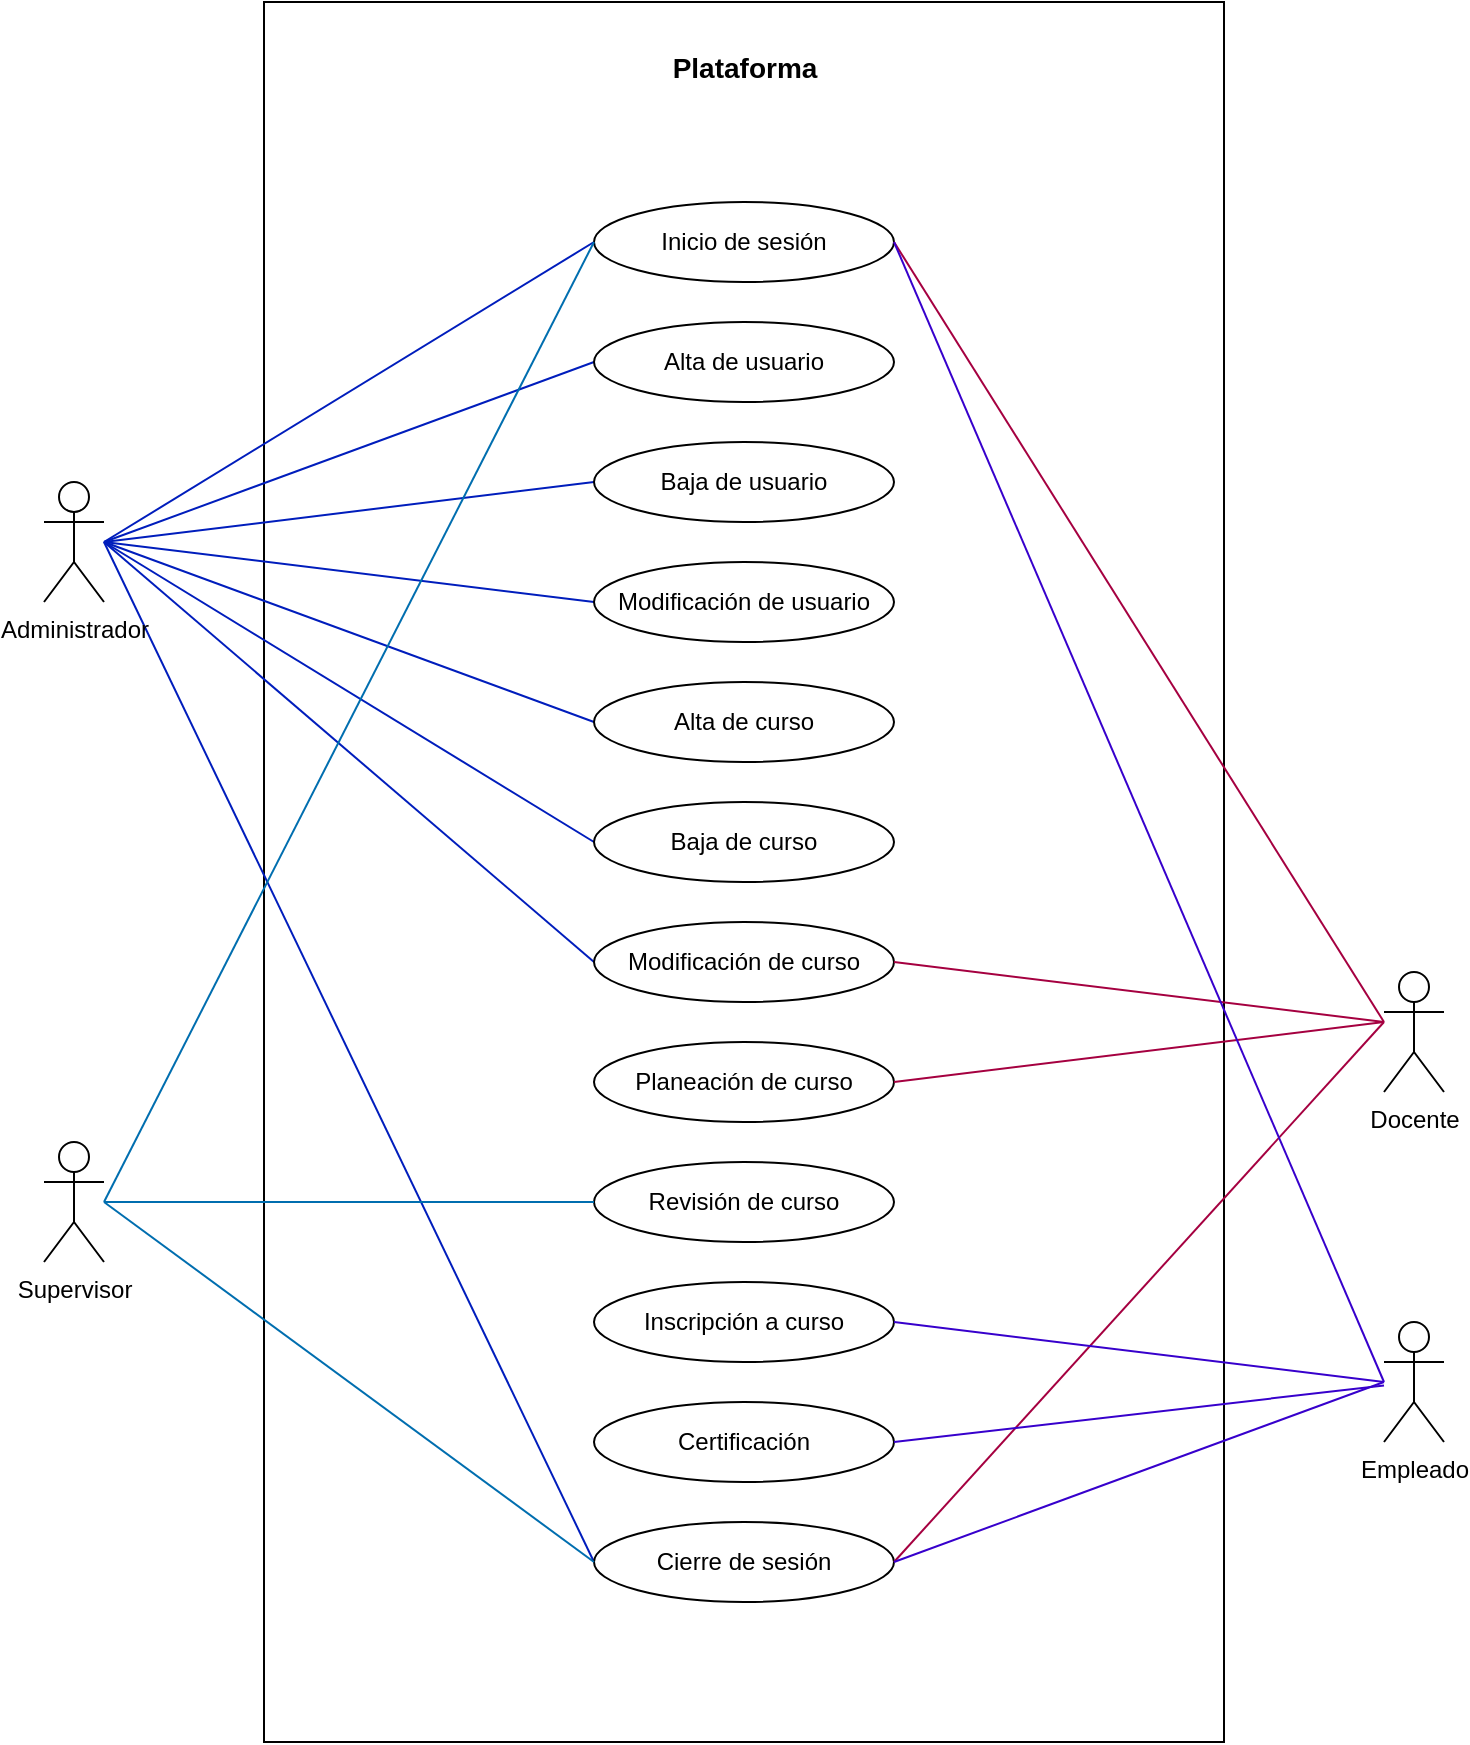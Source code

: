 <mxfile>
    <diagram id="whjDeQhNQkToHRHgUE9k" name="Page-1">
        <mxGraphModel dx="842" dy="610" grid="1" gridSize="10" guides="1" tooltips="1" connect="1" arrows="1" fold="1" page="1" pageScale="1" pageWidth="827" pageHeight="1169" math="0" shadow="0">
            <root>
                <mxCell id="0"/>
                <mxCell id="1" parent="0"/>
                <mxCell id="7" value="" style="rounded=0;whiteSpace=wrap;html=1;" vertex="1" parent="1">
                    <mxGeometry x="160" y="40" width="480" height="870" as="geometry"/>
                </mxCell>
                <mxCell id="31" style="edgeStyle=none;rounded=0;orthogonalLoop=1;jettySize=auto;html=1;entryX=0;entryY=0.5;entryDx=0;entryDy=0;endArrow=none;endFill=0;fillColor=#0050ef;strokeColor=#001DBC;" edge="1" parent="1" target="10">
                    <mxGeometry relative="1" as="geometry">
                        <mxPoint x="80" y="310" as="sourcePoint"/>
                    </mxGeometry>
                </mxCell>
                <mxCell id="32" style="edgeStyle=none;rounded=0;orthogonalLoop=1;jettySize=auto;html=1;entryX=0;entryY=0.5;entryDx=0;entryDy=0;endArrow=none;endFill=0;fillColor=#0050ef;strokeColor=#001DBC;" edge="1" parent="1" target="11">
                    <mxGeometry relative="1" as="geometry">
                        <mxPoint x="80" y="310" as="sourcePoint"/>
                    </mxGeometry>
                </mxCell>
                <mxCell id="33" style="edgeStyle=none;rounded=0;orthogonalLoop=1;jettySize=auto;html=1;entryX=0;entryY=0.5;entryDx=0;entryDy=0;endArrow=none;endFill=0;fillColor=#0050ef;strokeColor=#001DBC;" edge="1" parent="1" target="12">
                    <mxGeometry relative="1" as="geometry">
                        <mxPoint x="80" y="310" as="sourcePoint"/>
                    </mxGeometry>
                </mxCell>
                <mxCell id="34" style="edgeStyle=none;rounded=0;orthogonalLoop=1;jettySize=auto;html=1;entryX=0;entryY=0.5;entryDx=0;entryDy=0;endArrow=none;endFill=0;fillColor=#0050ef;strokeColor=#001DBC;" edge="1" parent="1" target="13">
                    <mxGeometry relative="1" as="geometry">
                        <mxPoint x="80" y="310" as="sourcePoint"/>
                    </mxGeometry>
                </mxCell>
                <mxCell id="35" style="edgeStyle=none;rounded=0;orthogonalLoop=1;jettySize=auto;html=1;entryX=0;entryY=0.5;entryDx=0;entryDy=0;endArrow=none;endFill=0;fillColor=#0050ef;strokeColor=#001DBC;" edge="1" parent="1" target="14">
                    <mxGeometry relative="1" as="geometry">
                        <mxPoint x="80" y="310" as="sourcePoint"/>
                    </mxGeometry>
                </mxCell>
                <mxCell id="37" style="edgeStyle=none;rounded=0;orthogonalLoop=1;jettySize=auto;html=1;entryX=0;entryY=0.5;entryDx=0;entryDy=0;endArrow=none;endFill=0;fillColor=#0050ef;strokeColor=#001DBC;" edge="1" parent="1" target="15">
                    <mxGeometry relative="1" as="geometry">
                        <mxPoint x="80" y="310" as="sourcePoint"/>
                    </mxGeometry>
                </mxCell>
                <mxCell id="38" style="edgeStyle=none;rounded=0;orthogonalLoop=1;jettySize=auto;html=1;entryX=0;entryY=0.5;entryDx=0;entryDy=0;endArrow=none;endFill=0;fillColor=#0050ef;strokeColor=#001DBC;" edge="1" parent="1" target="5">
                    <mxGeometry relative="1" as="geometry">
                        <mxPoint x="80" y="310" as="sourcePoint"/>
                    </mxGeometry>
                </mxCell>
                <mxCell id="45" style="edgeStyle=none;rounded=0;orthogonalLoop=1;jettySize=auto;html=1;endArrow=none;endFill=0;entryX=0;entryY=0.5;entryDx=0;entryDy=0;fillColor=#0050ef;strokeColor=#001DBC;" edge="1" parent="1" target="9">
                    <mxGeometry relative="1" as="geometry">
                        <mxPoint x="320" y="820" as="targetPoint"/>
                        <mxPoint x="80" y="310" as="sourcePoint"/>
                    </mxGeometry>
                </mxCell>
                <mxCell id="2" value="Administrador" style="shape=umlActor;verticalLabelPosition=bottom;verticalAlign=top;html=1;" vertex="1" parent="1">
                    <mxGeometry x="50" y="280" width="30" height="60" as="geometry"/>
                </mxCell>
                <mxCell id="5" value="Inicio de sesión" style="ellipse;whiteSpace=wrap;html=1;" vertex="1" parent="1">
                    <mxGeometry x="325" y="140" width="150" height="40" as="geometry"/>
                </mxCell>
                <mxCell id="8" value="&lt;font style=&quot;font-size: 14px&quot;&gt;Plataforma&lt;/font&gt;" style="text;strokeColor=none;fillColor=none;html=1;fontSize=24;fontStyle=1;verticalAlign=middle;align=center;" vertex="1" parent="1">
                    <mxGeometry x="325" y="50" width="150" height="40" as="geometry"/>
                </mxCell>
                <mxCell id="9" value="Cierre de sesión" style="ellipse;whiteSpace=wrap;html=1;" vertex="1" parent="1">
                    <mxGeometry x="325" y="800" width="150" height="40" as="geometry"/>
                </mxCell>
                <mxCell id="10" value="Alta de usuario" style="ellipse;whiteSpace=wrap;html=1;" vertex="1" parent="1">
                    <mxGeometry x="325" y="200" width="150" height="40" as="geometry"/>
                </mxCell>
                <mxCell id="11" value="Baja de usuario" style="ellipse;whiteSpace=wrap;html=1;" vertex="1" parent="1">
                    <mxGeometry x="325" y="260" width="150" height="40" as="geometry"/>
                </mxCell>
                <mxCell id="12" value="Modificación de usuario" style="ellipse;whiteSpace=wrap;html=1;" vertex="1" parent="1">
                    <mxGeometry x="325" y="320" width="150" height="40" as="geometry"/>
                </mxCell>
                <mxCell id="13" value="Alta de curso" style="ellipse;whiteSpace=wrap;html=1;" vertex="1" parent="1">
                    <mxGeometry x="325" y="380" width="150" height="40" as="geometry"/>
                </mxCell>
                <mxCell id="14" value="Baja de curso" style="ellipse;whiteSpace=wrap;html=1;" vertex="1" parent="1">
                    <mxGeometry x="325" y="440" width="150" height="40" as="geometry"/>
                </mxCell>
                <mxCell id="15" value="Modificación de curso" style="ellipse;whiteSpace=wrap;html=1;" vertex="1" parent="1">
                    <mxGeometry x="325" y="500" width="150" height="40" as="geometry"/>
                </mxCell>
                <mxCell id="16" value="Inscripción a curso" style="ellipse;whiteSpace=wrap;html=1;" vertex="1" parent="1">
                    <mxGeometry x="325" y="680" width="150" height="40" as="geometry"/>
                </mxCell>
                <mxCell id="17" value="Planeación de curso" style="ellipse;whiteSpace=wrap;html=1;" vertex="1" parent="1">
                    <mxGeometry x="325" y="560" width="150" height="40" as="geometry"/>
                </mxCell>
                <mxCell id="18" value="Revisión de curso" style="ellipse;whiteSpace=wrap;html=1;" vertex="1" parent="1">
                    <mxGeometry x="325" y="620" width="150" height="40" as="geometry"/>
                </mxCell>
                <mxCell id="19" value="Certificación" style="ellipse;whiteSpace=wrap;html=1;" vertex="1" parent="1">
                    <mxGeometry x="325" y="740" width="150" height="40" as="geometry"/>
                </mxCell>
                <mxCell id="39" style="edgeStyle=none;rounded=0;orthogonalLoop=1;jettySize=auto;html=1;entryX=0;entryY=0.5;entryDx=0;entryDy=0;endArrow=none;endFill=0;fillColor=#1ba1e2;strokeColor=#006EAF;" edge="1" parent="1" source="20" target="18">
                    <mxGeometry relative="1" as="geometry"/>
                </mxCell>
                <mxCell id="44" style="edgeStyle=none;rounded=0;orthogonalLoop=1;jettySize=auto;html=1;entryX=0;entryY=0.5;entryDx=0;entryDy=0;endArrow=none;endFill=0;fillColor=#1ba1e2;strokeColor=#006EAF;" edge="1" parent="1" target="9">
                    <mxGeometry relative="1" as="geometry">
                        <mxPoint x="80" y="640" as="sourcePoint"/>
                    </mxGeometry>
                </mxCell>
                <mxCell id="47" style="edgeStyle=none;rounded=0;orthogonalLoop=1;jettySize=auto;html=1;entryX=0;entryY=0.5;entryDx=0;entryDy=0;endArrow=none;endFill=0;fillColor=#1ba1e2;strokeColor=#006EAF;" edge="1" parent="1" target="5">
                    <mxGeometry relative="1" as="geometry">
                        <mxPoint x="80" y="640" as="sourcePoint"/>
                    </mxGeometry>
                </mxCell>
                <mxCell id="20" value="Supervisor" style="shape=umlActor;verticalLabelPosition=bottom;verticalAlign=top;html=1;" vertex="1" parent="1">
                    <mxGeometry x="50" y="610" width="30" height="60" as="geometry"/>
                </mxCell>
                <mxCell id="29" style="edgeStyle=none;rounded=0;orthogonalLoop=1;jettySize=auto;html=1;entryX=1;entryY=0.5;entryDx=0;entryDy=0;endArrow=none;endFill=0;fillColor=#d80073;strokeColor=#A50040;" edge="1" parent="1" target="17">
                    <mxGeometry relative="1" as="geometry">
                        <mxPoint x="720" y="550" as="sourcePoint"/>
                    </mxGeometry>
                </mxCell>
                <mxCell id="30" style="edgeStyle=none;rounded=0;orthogonalLoop=1;jettySize=auto;html=1;entryX=1;entryY=0.5;entryDx=0;entryDy=0;endArrow=none;endFill=0;fillColor=#d80073;strokeColor=#A50040;" edge="1" parent="1" target="15">
                    <mxGeometry relative="1" as="geometry">
                        <mxPoint x="720" y="550" as="sourcePoint"/>
                    </mxGeometry>
                </mxCell>
                <mxCell id="43" style="edgeStyle=none;rounded=0;orthogonalLoop=1;jettySize=auto;html=1;entryX=1;entryY=0.5;entryDx=0;entryDy=0;endArrow=none;endFill=0;fillColor=#d80073;strokeColor=#A50040;" edge="1" parent="1" target="9">
                    <mxGeometry relative="1" as="geometry">
                        <mxPoint x="720" y="550" as="sourcePoint"/>
                    </mxGeometry>
                </mxCell>
                <mxCell id="46" style="edgeStyle=none;rounded=0;orthogonalLoop=1;jettySize=auto;html=1;entryX=1;entryY=0.5;entryDx=0;entryDy=0;endArrow=none;endFill=0;fillColor=#d80073;strokeColor=#A50040;" edge="1" parent="1" target="5">
                    <mxGeometry relative="1" as="geometry">
                        <mxPoint x="720" y="550" as="sourcePoint"/>
                    </mxGeometry>
                </mxCell>
                <mxCell id="22" value="Docente" style="shape=umlActor;verticalLabelPosition=bottom;verticalAlign=top;html=1;outlineConnect=0;" vertex="1" parent="1">
                    <mxGeometry x="720" y="525" width="30" height="60" as="geometry"/>
                </mxCell>
                <mxCell id="40" style="edgeStyle=none;rounded=0;orthogonalLoop=1;jettySize=auto;html=1;entryX=1;entryY=0.5;entryDx=0;entryDy=0;endArrow=none;endFill=0;fillColor=#6a00ff;strokeColor=#3700CC;" edge="1" parent="1" target="16">
                    <mxGeometry relative="1" as="geometry">
                        <mxPoint x="720" y="730" as="sourcePoint"/>
                    </mxGeometry>
                </mxCell>
                <mxCell id="41" style="edgeStyle=none;rounded=0;orthogonalLoop=1;jettySize=auto;html=1;entryX=1;entryY=0.5;entryDx=0;entryDy=0;endArrow=none;endFill=0;fillColor=#6a00ff;strokeColor=#3700CC;" edge="1" parent="1" source="23" target="19">
                    <mxGeometry relative="1" as="geometry"/>
                </mxCell>
                <mxCell id="42" style="edgeStyle=none;rounded=0;orthogonalLoop=1;jettySize=auto;html=1;entryX=1;entryY=0.5;entryDx=0;entryDy=0;endArrow=none;endFill=0;fillColor=#6a00ff;strokeColor=#3700CC;" edge="1" parent="1" target="9">
                    <mxGeometry relative="1" as="geometry">
                        <mxPoint x="720" y="730" as="sourcePoint"/>
                    </mxGeometry>
                </mxCell>
                <mxCell id="48" style="edgeStyle=none;rounded=0;orthogonalLoop=1;jettySize=auto;html=1;entryX=1;entryY=0.5;entryDx=0;entryDy=0;endArrow=none;endFill=0;fillColor=#6a00ff;strokeColor=#3700CC;" edge="1" parent="1" target="5">
                    <mxGeometry relative="1" as="geometry">
                        <mxPoint x="720" y="730" as="sourcePoint"/>
                    </mxGeometry>
                </mxCell>
                <mxCell id="23" value="Empleado" style="shape=umlActor;verticalLabelPosition=bottom;verticalAlign=top;html=1;outlineConnect=0;" vertex="1" parent="1">
                    <mxGeometry x="720" y="700" width="30" height="60" as="geometry"/>
                </mxCell>
            </root>
        </mxGraphModel>
    </diagram>
</mxfile>